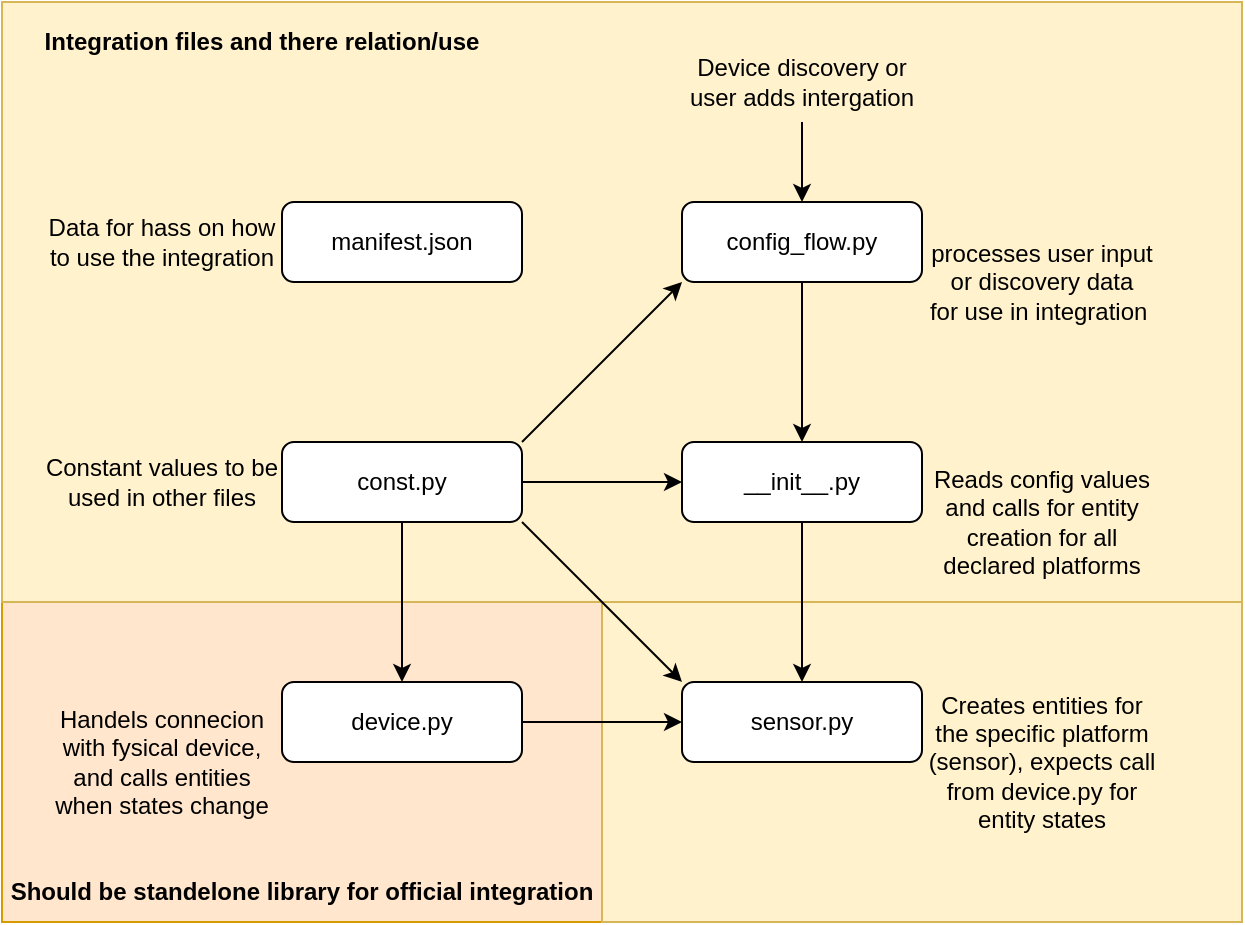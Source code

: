 <mxfile version="20.3.0" type="device" pages="2"><diagram id="-sUAz49Fr9m2r7S-hmBD" name="hass_integration_flow"><mxGraphModel dx="1422" dy="865" grid="1" gridSize="10" guides="1" tooltips="1" connect="1" arrows="1" fold="1" page="1" pageScale="1" pageWidth="827" pageHeight="1169" math="0" shadow="0"><root><mxCell id="0"/><mxCell id="1" parent="0"/><mxCell id="JDxvcFxny7Uy1P2g8zCE-3" value="" style="rounded=0;whiteSpace=wrap;html=1;fillColor=#ffe6cc;strokeColor=#d79b00;" parent="1" vertex="1"><mxGeometry x="100" y="360" width="300" height="160" as="geometry"/></mxCell><mxCell id="JDxvcFxny7Uy1P2g8zCE-2" value="" style="rounded=0;whiteSpace=wrap;html=1;fillColor=#fff2cc;strokeColor=#d6b656;" parent="1" vertex="1"><mxGeometry x="100" y="60" width="620" height="300" as="geometry"/></mxCell><mxCell id="JDxvcFxny7Uy1P2g8zCE-1" value="" style="rounded=0;whiteSpace=wrap;html=1;fillColor=#fff2cc;strokeColor=#d6b656;" parent="1" vertex="1"><mxGeometry x="400" y="360" width="320" height="160" as="geometry"/></mxCell><mxCell id="z4C28gt7OQMyPm1cuQ58-8" style="edgeStyle=orthogonalEdgeStyle;rounded=0;orthogonalLoop=1;jettySize=auto;html=1;exitX=0.5;exitY=1;exitDx=0;exitDy=0;entryX=0.5;entryY=0;entryDx=0;entryDy=0;" parent="1" source="z4C28gt7OQMyPm1cuQ58-1" target="z4C28gt7OQMyPm1cuQ58-3" edge="1"><mxGeometry relative="1" as="geometry"/></mxCell><mxCell id="z4C28gt7OQMyPm1cuQ58-1" value="config_flow.py" style="rounded=1;whiteSpace=wrap;html=1;" parent="1" vertex="1"><mxGeometry x="440" y="160" width="120" height="40" as="geometry"/></mxCell><mxCell id="z4C28gt7OQMyPm1cuQ58-18" style="edgeStyle=orthogonalEdgeStyle;rounded=0;orthogonalLoop=1;jettySize=auto;html=1;exitX=0.5;exitY=1;exitDx=0;exitDy=0;entryX=0.5;entryY=0;entryDx=0;entryDy=0;" parent="1" source="z4C28gt7OQMyPm1cuQ58-3" target="z4C28gt7OQMyPm1cuQ58-4" edge="1"><mxGeometry relative="1" as="geometry"/></mxCell><mxCell id="z4C28gt7OQMyPm1cuQ58-3" value="__init__.py" style="rounded=1;whiteSpace=wrap;html=1;" parent="1" vertex="1"><mxGeometry x="440" y="280" width="120" height="40" as="geometry"/></mxCell><mxCell id="z4C28gt7OQMyPm1cuQ58-4" value="sensor.py" style="rounded=1;whiteSpace=wrap;html=1;" parent="1" vertex="1"><mxGeometry x="440" y="400" width="120" height="40" as="geometry"/></mxCell><mxCell id="z4C28gt7OQMyPm1cuQ58-20" style="edgeStyle=orthogonalEdgeStyle;rounded=0;orthogonalLoop=1;jettySize=auto;html=1;exitX=1;exitY=0.5;exitDx=0;exitDy=0;entryX=0;entryY=0.5;entryDx=0;entryDy=0;" parent="1" source="z4C28gt7OQMyPm1cuQ58-6" target="z4C28gt7OQMyPm1cuQ58-4" edge="1"><mxGeometry relative="1" as="geometry"/></mxCell><mxCell id="z4C28gt7OQMyPm1cuQ58-6" value="device.py" style="rounded=1;whiteSpace=wrap;html=1;" parent="1" vertex="1"><mxGeometry x="240" y="400" width="120" height="40" as="geometry"/></mxCell><mxCell id="z4C28gt7OQMyPm1cuQ58-7" value="manifest.json" style="rounded=1;whiteSpace=wrap;html=1;" parent="1" vertex="1"><mxGeometry x="240" y="160" width="120" height="40" as="geometry"/></mxCell><mxCell id="z4C28gt7OQMyPm1cuQ58-11" style="edgeStyle=orthogonalEdgeStyle;rounded=0;orthogonalLoop=1;jettySize=auto;html=1;exitX=0.5;exitY=1;exitDx=0;exitDy=0;entryX=0.5;entryY=0;entryDx=0;entryDy=0;" parent="1" source="z4C28gt7OQMyPm1cuQ58-10" target="z4C28gt7OQMyPm1cuQ58-1" edge="1"><mxGeometry relative="1" as="geometry"/></mxCell><mxCell id="z4C28gt7OQMyPm1cuQ58-10" value="Device discovery or user adds intergation" style="text;html=1;strokeColor=none;fillColor=none;align=center;verticalAlign=middle;whiteSpace=wrap;rounded=0;" parent="1" vertex="1"><mxGeometry x="440" y="80" width="120" height="40" as="geometry"/></mxCell><mxCell id="z4C28gt7OQMyPm1cuQ58-12" value="processes user input or discovery data&lt;br&gt;for use in integration&amp;nbsp;" style="text;html=1;strokeColor=none;fillColor=none;align=center;verticalAlign=middle;whiteSpace=wrap;rounded=0;" parent="1" vertex="1"><mxGeometry x="560" y="160" width="120" height="80" as="geometry"/></mxCell><mxCell id="z4C28gt7OQMyPm1cuQ58-13" value="Reads config values and calls for entity creation for all declared platforms" style="text;html=1;strokeColor=none;fillColor=none;align=center;verticalAlign=middle;whiteSpace=wrap;rounded=0;" parent="1" vertex="1"><mxGeometry x="560" y="280" width="120" height="80" as="geometry"/></mxCell><mxCell id="z4C28gt7OQMyPm1cuQ58-21" style="edgeStyle=orthogonalEdgeStyle;rounded=0;orthogonalLoop=1;jettySize=auto;html=1;exitX=0.5;exitY=1;exitDx=0;exitDy=0;entryX=0.5;entryY=0;entryDx=0;entryDy=0;" parent="1" source="z4C28gt7OQMyPm1cuQ58-14" target="z4C28gt7OQMyPm1cuQ58-6" edge="1"><mxGeometry relative="1" as="geometry"/></mxCell><mxCell id="z4C28gt7OQMyPm1cuQ58-22" style="edgeStyle=orthogonalEdgeStyle;rounded=0;orthogonalLoop=1;jettySize=auto;html=1;exitX=1;exitY=0.5;exitDx=0;exitDy=0;entryX=0;entryY=0.5;entryDx=0;entryDy=0;" parent="1" source="z4C28gt7OQMyPm1cuQ58-14" target="z4C28gt7OQMyPm1cuQ58-3" edge="1"><mxGeometry relative="1" as="geometry"/></mxCell><mxCell id="z4C28gt7OQMyPm1cuQ58-23" style="rounded=0;orthogonalLoop=1;jettySize=auto;html=1;exitX=1;exitY=1;exitDx=0;exitDy=0;entryX=0;entryY=0;entryDx=0;entryDy=0;" parent="1" source="z4C28gt7OQMyPm1cuQ58-14" target="z4C28gt7OQMyPm1cuQ58-4" edge="1"><mxGeometry relative="1" as="geometry"/></mxCell><mxCell id="z4C28gt7OQMyPm1cuQ58-24" style="edgeStyle=none;rounded=0;orthogonalLoop=1;jettySize=auto;html=1;exitX=1;exitY=0;exitDx=0;exitDy=0;entryX=0;entryY=1;entryDx=0;entryDy=0;" parent="1" source="z4C28gt7OQMyPm1cuQ58-14" target="z4C28gt7OQMyPm1cuQ58-1" edge="1"><mxGeometry relative="1" as="geometry"/></mxCell><mxCell id="z4C28gt7OQMyPm1cuQ58-14" value="const.py" style="rounded=1;whiteSpace=wrap;html=1;" parent="1" vertex="1"><mxGeometry x="240" y="280" width="120" height="40" as="geometry"/></mxCell><mxCell id="z4C28gt7OQMyPm1cuQ58-19" value="Creates entities for the specific platform (sensor), expects call from device.py for entity states" style="text;html=1;strokeColor=none;fillColor=none;align=center;verticalAlign=middle;whiteSpace=wrap;rounded=0;" parent="1" vertex="1"><mxGeometry x="560" y="400" width="120" height="80" as="geometry"/></mxCell><mxCell id="z4C28gt7OQMyPm1cuQ58-25" value="Handels connecion with fysical device, and calls entities when states change" style="text;html=1;strokeColor=none;fillColor=none;align=center;verticalAlign=middle;whiteSpace=wrap;rounded=0;" parent="1" vertex="1"><mxGeometry x="120" y="400" width="120" height="80" as="geometry"/></mxCell><mxCell id="z4C28gt7OQMyPm1cuQ58-26" value="Constant values to be used in other files" style="text;html=1;strokeColor=none;fillColor=none;align=center;verticalAlign=middle;whiteSpace=wrap;rounded=0;" parent="1" vertex="1"><mxGeometry x="120" y="280" width="120" height="40" as="geometry"/></mxCell><mxCell id="z4C28gt7OQMyPm1cuQ58-27" value="Data for hass on how to use the integration" style="text;html=1;strokeColor=none;fillColor=none;align=center;verticalAlign=middle;whiteSpace=wrap;rounded=0;" parent="1" vertex="1"><mxGeometry x="120" y="160" width="120" height="40" as="geometry"/></mxCell><mxCell id="JDxvcFxny7Uy1P2g8zCE-4" value="&lt;b&gt;Should be standelone library for official integration&lt;/b&gt;" style="text;html=1;strokeColor=none;fillColor=none;align=center;verticalAlign=middle;whiteSpace=wrap;rounded=0;" parent="1" vertex="1"><mxGeometry x="100" y="490" width="300" height="30" as="geometry"/></mxCell><mxCell id="JDxvcFxny7Uy1P2g8zCE-5" value="Integration files and there relation/use" style="text;html=1;strokeColor=none;fillColor=none;align=center;verticalAlign=middle;whiteSpace=wrap;rounded=0;fontStyle=1" parent="1" vertex="1"><mxGeometry x="100" y="60" width="260" height="40" as="geometry"/></mxCell></root></mxGraphModel></diagram><diagram name="config_flow" id="bHvOXWCWipz5dRtCauyA"><mxGraphModel dx="1422" dy="865" grid="1" gridSize="10" guides="1" tooltips="1" connect="1" arrows="1" fold="1" page="1" pageScale="1" pageWidth="1654" pageHeight="1169" math="0" shadow="0"><root><mxCell id="0"/><mxCell id="1" parent="0"/><mxCell id="Ms90ZDZ_QbcmV00c--AN-11" value="" style="rounded=0;whiteSpace=wrap;html=1;fillColor=#dae8fc;strokeColor=#6c8ebf;" vertex="1" parent="1"><mxGeometry x="600" y="80" width="240" height="480" as="geometry"/></mxCell><mxCell id="Ms90ZDZ_QbcmV00c--AN-9" value="" style="rounded=0;whiteSpace=wrap;html=1;fillColor=#fff2cc;strokeColor=#d6b656;" vertex="1" parent="1"><mxGeometry x="160" y="80" width="440" height="480" as="geometry"/></mxCell><mxCell id="ReegpU0O4rxn1y2I9Xjh-7" style="edgeStyle=orthogonalEdgeStyle;rounded=0;orthogonalLoop=1;jettySize=auto;html=1;exitX=0.5;exitY=1;exitDx=0;exitDy=0;entryX=0.5;entryY=0;entryDx=0;entryDy=0;" parent="1" source="ReegpU0O4rxn1y2I9Xjh-2" target="ReegpU0O4rxn1y2I9Xjh-8" edge="1"><mxGeometry relative="1" as="geometry"><mxPoint x="260" y="320" as="targetPoint"/><Array as="points"><mxPoint x="260" y="280"/><mxPoint x="380" y="280"/></Array></mxGeometry></mxCell><mxCell id="ReegpU0O4rxn1y2I9Xjh-2" value="async_step_mqtt" style="rounded=1;whiteSpace=wrap;html=1;" parent="1" vertex="1"><mxGeometry x="200" y="160" width="120" height="80" as="geometry"/></mxCell><mxCell id="ReegpU0O4rxn1y2I9Xjh-3" value="Mqtt discovery" style="text;html=1;strokeColor=none;fillColor=none;align=center;verticalAlign=middle;whiteSpace=wrap;rounded=0;" parent="1" vertex="1"><mxGeometry x="200" y="120" width="120" height="40" as="geometry"/></mxCell><mxCell id="ReegpU0O4rxn1y2I9Xjh-10" style="edgeStyle=orthogonalEdgeStyle;rounded=0;orthogonalLoop=1;jettySize=auto;html=1;exitX=0.5;exitY=1;exitDx=0;exitDy=0;entryX=0.5;entryY=0;entryDx=0;entryDy=0;" parent="1" source="ReegpU0O4rxn1y2I9Xjh-4" target="ReegpU0O4rxn1y2I9Xjh-8" edge="1"><mxGeometry relative="1" as="geometry"><Array as="points"><mxPoint x="500" y="280"/><mxPoint x="380" y="280"/></Array></mxGeometry></mxCell><mxCell id="ReegpU0O4rxn1y2I9Xjh-11" style="edgeStyle=orthogonalEdgeStyle;rounded=0;orthogonalLoop=1;jettySize=auto;html=1;exitX=0.5;exitY=1;exitDx=0;exitDy=0;entryX=0.5;entryY=0;entryDx=0;entryDy=0;" parent="1" source="ReegpU0O4rxn1y2I9Xjh-4" target="ReegpU0O4rxn1y2I9Xjh-9" edge="1"><mxGeometry relative="1" as="geometry"><Array as="points"><mxPoint x="500" y="280"/><mxPoint x="700" y="280"/></Array></mxGeometry></mxCell><mxCell id="ReegpU0O4rxn1y2I9Xjh-4" value="async_step_user" style="rounded=1;whiteSpace=wrap;html=1;" parent="1" vertex="1"><mxGeometry x="440" y="160" width="120" height="80" as="geometry"/></mxCell><mxCell id="ReegpU0O4rxn1y2I9Xjh-5" value="User setup" style="text;html=1;strokeColor=none;fillColor=none;align=center;verticalAlign=middle;whiteSpace=wrap;rounded=0;" parent="1" vertex="1"><mxGeometry x="440" y="120" width="120" height="40" as="geometry"/></mxCell><mxCell id="Ms90ZDZ_QbcmV00c--AN-4" style="edgeStyle=orthogonalEdgeStyle;rounded=0;orthogonalLoop=1;jettySize=auto;html=1;exitX=0.5;exitY=1;exitDx=0;exitDy=0;entryX=0.5;entryY=0;entryDx=0;entryDy=0;" edge="1" parent="1" source="ReegpU0O4rxn1y2I9Xjh-8" target="Ms90ZDZ_QbcmV00c--AN-2"><mxGeometry relative="1" as="geometry"><Array as="points"><mxPoint x="380" y="480"/><mxPoint x="510" y="480"/></Array></mxGeometry></mxCell><mxCell id="ReegpU0O4rxn1y2I9Xjh-8" value="async_step_confirm" style="rounded=1;whiteSpace=wrap;html=1;" parent="1" vertex="1"><mxGeometry x="320" y="340" width="120" height="80" as="geometry"/></mxCell><mxCell id="Ms90ZDZ_QbcmV00c--AN-3" style="edgeStyle=orthogonalEdgeStyle;rounded=0;orthogonalLoop=1;jettySize=auto;html=1;exitX=0.5;exitY=1;exitDx=0;exitDy=0;entryX=0.5;entryY=0;entryDx=0;entryDy=0;" edge="1" parent="1" source="ReegpU0O4rxn1y2I9Xjh-9" target="Ms90ZDZ_QbcmV00c--AN-2"><mxGeometry relative="1" as="geometry"><Array as="points"><mxPoint x="700" y="480"/><mxPoint x="510" y="480"/></Array></mxGeometry></mxCell><mxCell id="ReegpU0O4rxn1y2I9Xjh-9" value="async_step_config" style="rounded=1;whiteSpace=wrap;html=1;" parent="1" vertex="1"><mxGeometry x="640" y="340" width="120" height="80" as="geometry"/></mxCell><mxCell id="ReegpU0O4rxn1y2I9Xjh-13" value="Advanced user (show_advanced_options)" style="text;html=1;strokeColor=none;fillColor=none;align=center;verticalAlign=middle;whiteSpace=wrap;rounded=0;" parent="1" vertex="1"><mxGeometry x="430" y="280" width="160" height="40" as="geometry"/></mxCell><mxCell id="ReegpU0O4rxn1y2I9Xjh-14" value="Yes" style="text;html=1;strokeColor=none;fillColor=none;align=center;verticalAlign=middle;whiteSpace=wrap;rounded=0;" parent="1" vertex="1"><mxGeometry x="530" y="240" width="60" height="40" as="geometry"/></mxCell><mxCell id="ReegpU0O4rxn1y2I9Xjh-15" value="No" style="text;html=1;strokeColor=none;fillColor=none;align=center;verticalAlign=middle;whiteSpace=wrap;rounded=0;" parent="1" vertex="1"><mxGeometry x="410" y="240" width="60" height="40" as="geometry"/></mxCell><mxCell id="Ms90ZDZ_QbcmV00c--AN-1" value="User input valid" style="text;html=1;strokeColor=none;fillColor=none;align=center;verticalAlign=middle;whiteSpace=wrap;rounded=0;" vertex="1" parent="1"><mxGeometry x="700" y="420" width="100" height="40" as="geometry"/></mxCell><mxCell id="Ms90ZDZ_QbcmV00c--AN-2" value="async_create_entry" style="text;html=1;strokeColor=none;fillColor=none;align=center;verticalAlign=middle;whiteSpace=wrap;rounded=0;" vertex="1" parent="1"><mxGeometry x="450" y="520" width="120" height="40" as="geometry"/></mxCell><mxCell id="Ms90ZDZ_QbcmV00c--AN-5" value="User confirmed" style="text;html=1;strokeColor=none;fillColor=none;align=center;verticalAlign=middle;whiteSpace=wrap;rounded=0;" vertex="1" parent="1"><mxGeometry x="380" y="420" width="100" height="40" as="geometry"/></mxCell><mxCell id="Ms90ZDZ_QbcmV00c--AN-6" value="Mqtt topic valid" style="text;html=1;strokeColor=none;fillColor=none;align=center;verticalAlign=middle;whiteSpace=wrap;rounded=0;" vertex="1" parent="1"><mxGeometry x="260" y="240" width="100" height="40" as="geometry"/></mxCell><mxCell id="Ms90ZDZ_QbcmV00c--AN-10" value="&lt;b&gt;Default topic&lt;/b&gt;" style="text;html=1;strokeColor=none;fillColor=none;align=center;verticalAlign=middle;whiteSpace=wrap;rounded=0;" vertex="1" parent="1"><mxGeometry x="160" y="80" width="120" height="40" as="geometry"/></mxCell><mxCell id="Ms90ZDZ_QbcmV00c--AN-12" value="User defined topic" style="text;html=1;strokeColor=none;fillColor=none;align=center;verticalAlign=middle;whiteSpace=wrap;rounded=0;fontStyle=1" vertex="1" parent="1"><mxGeometry x="600" y="80" width="120" height="40" as="geometry"/></mxCell></root></mxGraphModel></diagram></mxfile>